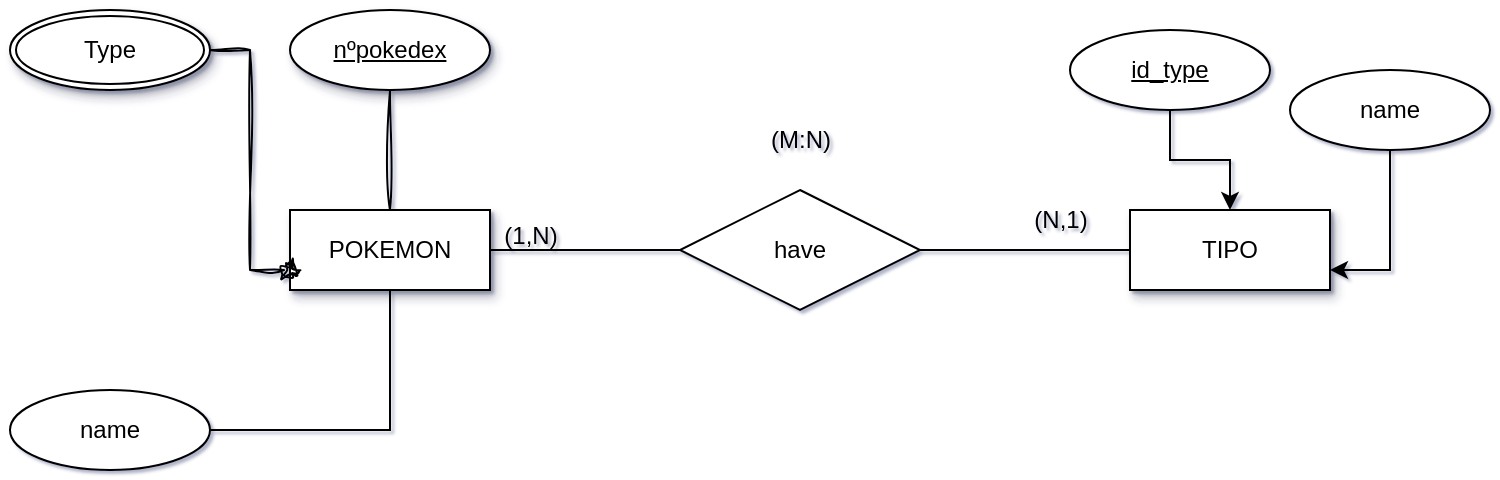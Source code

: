 <mxfile version="22.0.8" type="github">
  <diagram id="R2lEEEUBdFMjLlhIrx00" name="Page-1">
    <mxGraphModel dx="1434" dy="739" grid="1" gridSize="10" guides="1" tooltips="1" connect="1" arrows="1" fold="1" page="1" pageScale="1" pageWidth="850" pageHeight="1100" math="0" shadow="1" extFonts="Permanent Marker^https://fonts.googleapis.com/css?family=Permanent+Marker">
      <root>
        <mxCell id="0" />
        <mxCell id="1" parent="0" />
        <mxCell id="wPnlc7OekCiJpxB_j1T2-22" style="edgeStyle=orthogonalEdgeStyle;rounded=0;orthogonalLoop=1;jettySize=auto;html=1;endArrow=none;endFill=0;" edge="1" parent="1" source="wPnlc7OekCiJpxB_j1T2-1" target="wPnlc7OekCiJpxB_j1T2-17">
          <mxGeometry relative="1" as="geometry" />
        </mxCell>
        <mxCell id="wPnlc7OekCiJpxB_j1T2-1" value="POKEMON" style="whiteSpace=wrap;html=1;align=center;rounded=0;glass=0;shadow=1;" vertex="1" parent="1">
          <mxGeometry x="170" y="290" width="100" height="40" as="geometry" />
        </mxCell>
        <mxCell id="wPnlc7OekCiJpxB_j1T2-2" value="TIPO" style="whiteSpace=wrap;html=1;align=center;rounded=0;shadow=1;" vertex="1" parent="1">
          <mxGeometry x="590" y="290" width="100" height="40" as="geometry" />
        </mxCell>
        <mxCell id="wPnlc7OekCiJpxB_j1T2-6" style="rounded=0;orthogonalLoop=1;jettySize=auto;html=1;entryX=0;entryY=0.75;entryDx=0;entryDy=0;edgeStyle=orthogonalEdgeStyle;endArrow=oval;endFill=0;sketch=1;curveFitting=1;jiggle=2;" edge="1" parent="1" source="wPnlc7OekCiJpxB_j1T2-3" target="wPnlc7OekCiJpxB_j1T2-1">
          <mxGeometry relative="1" as="geometry" />
        </mxCell>
        <mxCell id="wPnlc7OekCiJpxB_j1T2-3" value="Type" style="ellipse;shape=doubleEllipse;margin=3;whiteSpace=wrap;html=1;align=center;rounded=0;shadow=1;" vertex="1" parent="1">
          <mxGeometry x="30" y="190" width="100" height="40" as="geometry" />
        </mxCell>
        <mxCell id="wPnlc7OekCiJpxB_j1T2-8" style="edgeStyle=orthogonalEdgeStyle;rounded=0;orthogonalLoop=1;jettySize=auto;html=1;endArrow=none;endFill=0;sketch=1;curveFitting=1;jiggle=2;" edge="1" parent="1" source="wPnlc7OekCiJpxB_j1T2-7" target="wPnlc7OekCiJpxB_j1T2-1">
          <mxGeometry relative="1" as="geometry" />
        </mxCell>
        <mxCell id="wPnlc7OekCiJpxB_j1T2-7" value="&lt;div&gt;nºpokedex&lt;/div&gt;" style="ellipse;whiteSpace=wrap;html=1;align=center;fontStyle=4;rounded=0;shadow=1;" vertex="1" parent="1">
          <mxGeometry x="170" y="190" width="100" height="40" as="geometry" />
        </mxCell>
        <mxCell id="wPnlc7OekCiJpxB_j1T2-10" style="edgeStyle=orthogonalEdgeStyle;rounded=0;orthogonalLoop=1;jettySize=auto;html=1;endArrow=none;endFill=0;" edge="1" parent="1" source="wPnlc7OekCiJpxB_j1T2-9" target="wPnlc7OekCiJpxB_j1T2-1">
          <mxGeometry relative="1" as="geometry" />
        </mxCell>
        <mxCell id="wPnlc7OekCiJpxB_j1T2-9" value="name" style="ellipse;whiteSpace=wrap;html=1;align=center;" vertex="1" parent="1">
          <mxGeometry x="30" y="380" width="100" height="40" as="geometry" />
        </mxCell>
        <mxCell id="wPnlc7OekCiJpxB_j1T2-26" style="edgeStyle=orthogonalEdgeStyle;rounded=0;orthogonalLoop=1;jettySize=auto;html=1;entryX=0.5;entryY=0;entryDx=0;entryDy=0;" edge="1" parent="1" source="wPnlc7OekCiJpxB_j1T2-12" target="wPnlc7OekCiJpxB_j1T2-2">
          <mxGeometry relative="1" as="geometry" />
        </mxCell>
        <mxCell id="wPnlc7OekCiJpxB_j1T2-12" value="&lt;div&gt;id_type&lt;/div&gt;" style="ellipse;whiteSpace=wrap;html=1;align=center;fontStyle=4;" vertex="1" parent="1">
          <mxGeometry x="560" y="200" width="100" height="40" as="geometry" />
        </mxCell>
        <mxCell id="wPnlc7OekCiJpxB_j1T2-16" style="edgeStyle=orthogonalEdgeStyle;rounded=0;orthogonalLoop=1;jettySize=auto;html=1;entryX=1;entryY=0.75;entryDx=0;entryDy=0;" edge="1" parent="1" source="wPnlc7OekCiJpxB_j1T2-15" target="wPnlc7OekCiJpxB_j1T2-2">
          <mxGeometry relative="1" as="geometry" />
        </mxCell>
        <mxCell id="wPnlc7OekCiJpxB_j1T2-15" value="&lt;div&gt;name&lt;/div&gt;" style="ellipse;whiteSpace=wrap;html=1;align=center;" vertex="1" parent="1">
          <mxGeometry x="670" y="220" width="100" height="40" as="geometry" />
        </mxCell>
        <mxCell id="wPnlc7OekCiJpxB_j1T2-23" style="edgeStyle=orthogonalEdgeStyle;rounded=0;orthogonalLoop=1;jettySize=auto;html=1;exitX=1;exitY=0.5;exitDx=0;exitDy=0;endArrow=none;endFill=0;" edge="1" parent="1" source="wPnlc7OekCiJpxB_j1T2-17" target="wPnlc7OekCiJpxB_j1T2-2">
          <mxGeometry relative="1" as="geometry" />
        </mxCell>
        <mxCell id="wPnlc7OekCiJpxB_j1T2-17" value="have" style="shape=rhombus;perimeter=rhombusPerimeter;whiteSpace=wrap;html=1;align=center;" vertex="1" parent="1">
          <mxGeometry x="365" y="280" width="120" height="60" as="geometry" />
        </mxCell>
        <mxCell id="wPnlc7OekCiJpxB_j1T2-24" value="(M:N)" style="text;html=1;align=center;verticalAlign=middle;resizable=0;points=[];autosize=1;strokeColor=none;fillColor=none;" vertex="1" parent="1">
          <mxGeometry x="400" y="240" width="50" height="30" as="geometry" />
        </mxCell>
        <mxCell id="wPnlc7OekCiJpxB_j1T2-25" value="(1,N)" style="text;html=1;align=center;verticalAlign=middle;resizable=0;points=[];autosize=1;strokeColor=none;fillColor=none;" vertex="1" parent="1">
          <mxGeometry x="265" y="288" width="50" height="30" as="geometry" />
        </mxCell>
        <mxCell id="wPnlc7OekCiJpxB_j1T2-27" value="(N,1)" style="text;html=1;align=center;verticalAlign=middle;resizable=0;points=[];autosize=1;strokeColor=none;fillColor=none;" vertex="1" parent="1">
          <mxGeometry x="530" y="280" width="50" height="30" as="geometry" />
        </mxCell>
      </root>
    </mxGraphModel>
  </diagram>
</mxfile>
